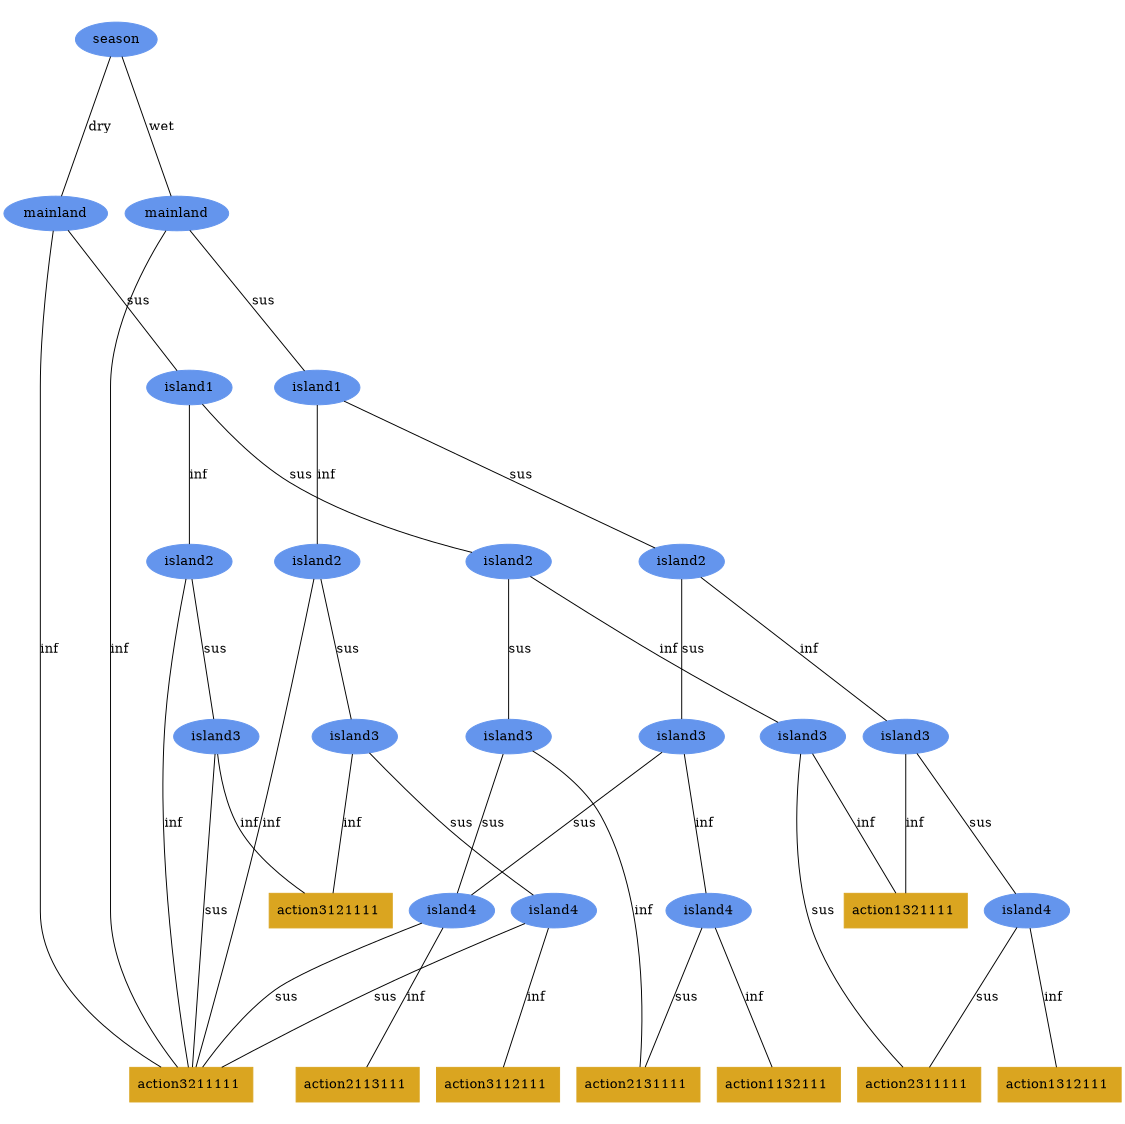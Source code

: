 digraph "DD" {
size = "7.5,10"
ratio=1.0;
center = true;
edge [dir = none];
{ rank = same; node [shape=ellipse, style=filled, color=cornflowerblue];"a0" [label="season"];}
{ rank = same; node [shape=ellipse, style=filled, color=cornflowerblue];"a1" [label="mainland"];}
{ rank = same; node [shape=ellipse, style=filled, color=cornflowerblue];"a2" [label="island1"];}
{ rank = same; node [shape=ellipse, style=filled, color=cornflowerblue];"a3" [label="island2"];}
{ rank = same; node [shape=ellipse, style=filled, color=cornflowerblue];"a4" [label="island3"];}
{ rank = same; node [shape=ellipse, style=filled, color=cornflowerblue];"a5" [label="island4"];}
{ rank = same; node [shape=box, style=filled, color=goldenrod];"a6" [label = "action3211111 "];}
{ rank = same; node [shape=box, style=filled, color=goldenrod];"a7" [label = "action2113111 "];}
{ rank = same; node [shape=box, style=filled, color=goldenrod];"a8" [label = "action2131111 "];}
{ rank = same; node [shape=ellipse, style=filled, color=cornflowerblue];"a9" [label="island3"];}
{ rank = same; node [shape=box, style=filled, color=goldenrod];"a10" [label = "action2311111 "];}
{ rank = same; node [shape=box, style=filled, color=goldenrod];"a11" [label = "action1321111 "];}
{ rank = same; node [shape=ellipse, style=filled, color=cornflowerblue];"a12" [label="island2"];}
{ rank = same; node [shape=ellipse, style=filled, color=cornflowerblue];"a13" [label="island3"];}
{ rank = same; node [shape=box, style=filled, color=goldenrod];"a14" [label = "action3121111 "];}
{ rank = same; node [shape=ellipse, style=filled, color=cornflowerblue];"a15" [label="mainland"];}
{ rank = same; node [shape=ellipse, style=filled, color=cornflowerblue];"a16" [label="island1"];}
{ rank = same; node [shape=ellipse, style=filled, color=cornflowerblue];"a17" [label="island2"];}
{ rank = same; node [shape=ellipse, style=filled, color=cornflowerblue];"a18" [label="island3"];}
{ rank = same; node [shape=ellipse, style=filled, color=cornflowerblue];"a19" [label="island4"];}
{ rank = same; node [shape=box, style=filled, color=goldenrod];"a20" [label = "action1132111 "];}
{ rank = same; node [shape=ellipse, style=filled, color=cornflowerblue];"a21" [label="island3"];}
{ rank = same; node [shape=ellipse, style=filled, color=cornflowerblue];"a22" [label="island4"];}
{ rank = same; node [shape=box, style=filled, color=goldenrod];"a23" [label = "action1312111 "];}
{ rank = same; node [shape=ellipse, style=filled, color=cornflowerblue];"a24" [label="island2"];}
{ rank = same; node [shape=ellipse, style=filled, color=cornflowerblue];"a25" [label="island3"];}
{ rank = same; node [shape=ellipse, style=filled, color=cornflowerblue];"a26" [label="island4"];}
{ rank = same; node [shape=box, style=filled, color=goldenrod];"a27" [label = "action3112111 "];}
"a5" -> "a6" [label = "sus"];
"a5" -> "a7" [label = "inf"];
"a4" -> "a5" [label = "sus"];
"a4" -> "a8" [label = "inf"];
"a3" -> "a4" [label = "sus"];
"a9" -> "a10" [label = "sus"];
"a9" -> "a11" [label = "inf"];
"a3" -> "a9" [label = "inf"];
"a2" -> "a3" [label = "sus"];
"a13" -> "a6" [label = "sus"];
"a13" -> "a14" [label = "inf"];
"a12" -> "a13" [label = "sus"];
"a12" -> "a6" [label = "inf"];
"a2" -> "a12" [label = "inf"];
"a1" -> "a2" [label = "sus"];
"a1" -> "a6" [label = "inf"];
"a0" -> "a1" [label = "dry"];
"a18" -> "a5" [label = "sus"];
"a19" -> "a8" [label = "sus"];
"a19" -> "a20" [label = "inf"];
"a18" -> "a19" [label = "inf"];
"a17" -> "a18" [label = "sus"];
"a22" -> "a10" [label = "sus"];
"a22" -> "a23" [label = "inf"];
"a21" -> "a22" [label = "sus"];
"a21" -> "a11" [label = "inf"];
"a17" -> "a21" [label = "inf"];
"a16" -> "a17" [label = "sus"];
"a26" -> "a6" [label = "sus"];
"a26" -> "a27" [label = "inf"];
"a25" -> "a26" [label = "sus"];
"a25" -> "a14" [label = "inf"];
"a24" -> "a25" [label = "sus"];
"a24" -> "a6" [label = "inf"];
"a16" -> "a24" [label = "inf"];
"a15" -> "a16" [label = "sus"];
"a15" -> "a6" [label = "inf"];
"a0" -> "a15" [label = "wet"];
}
